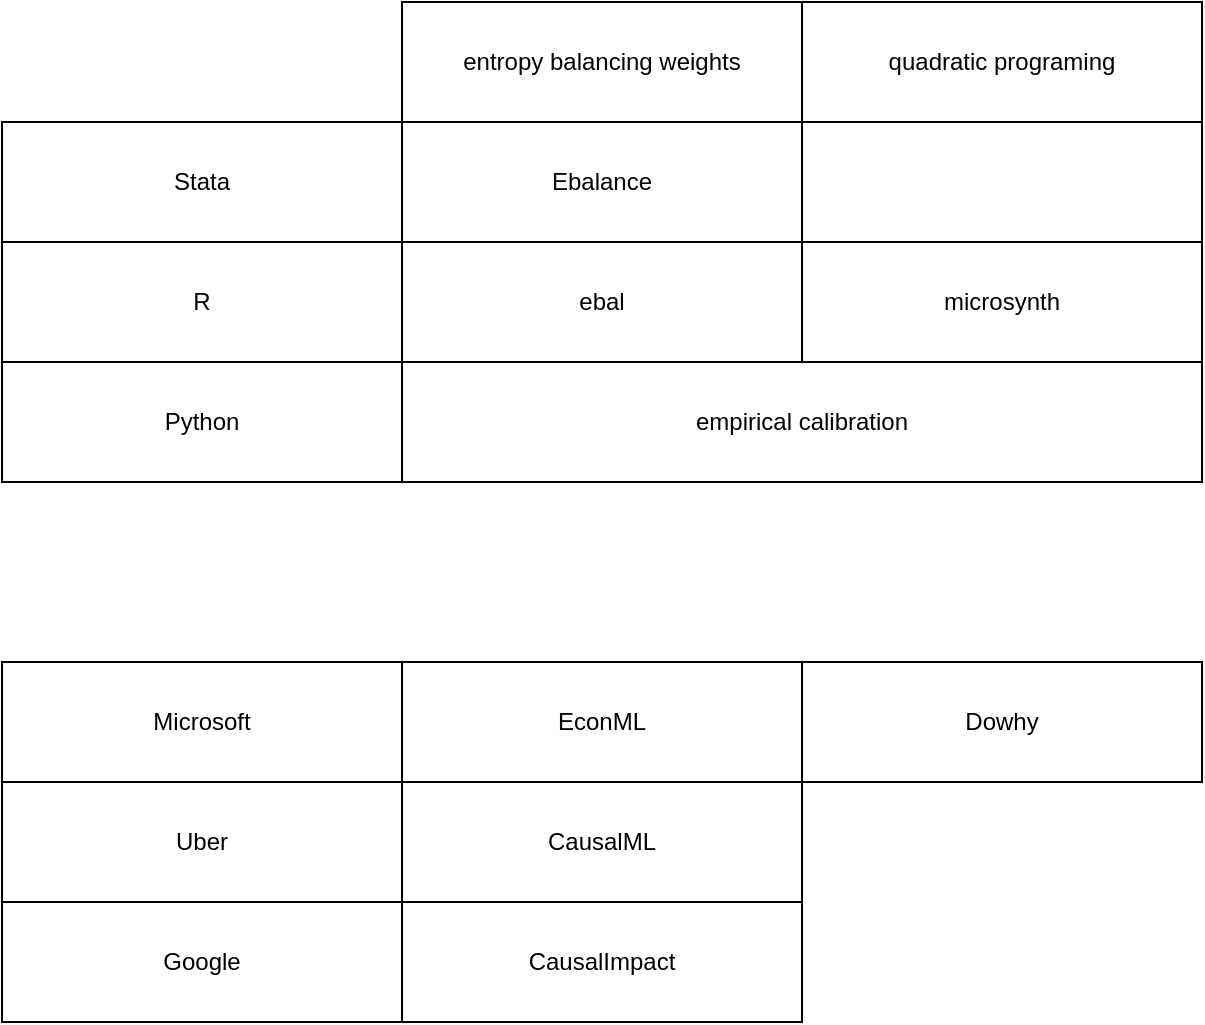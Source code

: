 <mxfile version="22.1.7" type="github">
  <diagram name="第 1 页" id="noB-A_sSmhuiChYV_2Bj">
    <mxGraphModel dx="1026" dy="654" grid="1" gridSize="10" guides="1" tooltips="1" connect="1" arrows="1" fold="1" page="1" pageScale="1" pageWidth="1200" pageHeight="1920" math="0" shadow="0">
      <root>
        <mxCell id="0" />
        <mxCell id="1" parent="0" />
        <mxCell id="0TtDDrjV-SnM6JWNpx1l-1" value="entropy balancing weights" style="rounded=0;whiteSpace=wrap;html=1;" vertex="1" parent="1">
          <mxGeometry x="300" y="140" width="200" height="60" as="geometry" />
        </mxCell>
        <mxCell id="0TtDDrjV-SnM6JWNpx1l-2" value="Ebalance" style="rounded=0;whiteSpace=wrap;html=1;" vertex="1" parent="1">
          <mxGeometry x="300" y="200" width="200" height="60" as="geometry" />
        </mxCell>
        <mxCell id="0TtDDrjV-SnM6JWNpx1l-3" value="ebal" style="rounded=0;whiteSpace=wrap;html=1;" vertex="1" parent="1">
          <mxGeometry x="300" y="260" width="200" height="60" as="geometry" />
        </mxCell>
        <mxCell id="0TtDDrjV-SnM6JWNpx1l-4" value="quadratic programing" style="rounded=0;whiteSpace=wrap;html=1;" vertex="1" parent="1">
          <mxGeometry x="500" y="140" width="200" height="60" as="geometry" />
        </mxCell>
        <mxCell id="0TtDDrjV-SnM6JWNpx1l-5" value="microsynth" style="rounded=0;whiteSpace=wrap;html=1;" vertex="1" parent="1">
          <mxGeometry x="500" y="260" width="200" height="60" as="geometry" />
        </mxCell>
        <mxCell id="0TtDDrjV-SnM6JWNpx1l-6" value="Stata" style="rounded=0;whiteSpace=wrap;html=1;" vertex="1" parent="1">
          <mxGeometry x="100" y="200" width="200" height="60" as="geometry" />
        </mxCell>
        <mxCell id="0TtDDrjV-SnM6JWNpx1l-7" value="R" style="rounded=0;whiteSpace=wrap;html=1;" vertex="1" parent="1">
          <mxGeometry x="100" y="260" width="200" height="60" as="geometry" />
        </mxCell>
        <mxCell id="0TtDDrjV-SnM6JWNpx1l-8" value="Python" style="rounded=0;whiteSpace=wrap;html=1;" vertex="1" parent="1">
          <mxGeometry x="100" y="320" width="200" height="60" as="geometry" />
        </mxCell>
        <mxCell id="0TtDDrjV-SnM6JWNpx1l-9" value="empirical calibration" style="rounded=0;whiteSpace=wrap;html=1;" vertex="1" parent="1">
          <mxGeometry x="300" y="320" width="400" height="60" as="geometry" />
        </mxCell>
        <mxCell id="0TtDDrjV-SnM6JWNpx1l-10" value="Microsoft" style="rounded=0;whiteSpace=wrap;html=1;" vertex="1" parent="1">
          <mxGeometry x="100" y="470" width="200" height="60" as="geometry" />
        </mxCell>
        <mxCell id="0TtDDrjV-SnM6JWNpx1l-11" value="Uber" style="rounded=0;whiteSpace=wrap;html=1;" vertex="1" parent="1">
          <mxGeometry x="100" y="530" width="200" height="60" as="geometry" />
        </mxCell>
        <mxCell id="0TtDDrjV-SnM6JWNpx1l-12" value="Google" style="rounded=0;whiteSpace=wrap;html=1;" vertex="1" parent="1">
          <mxGeometry x="100" y="590" width="200" height="60" as="geometry" />
        </mxCell>
        <mxCell id="0TtDDrjV-SnM6JWNpx1l-13" value="" style="rounded=0;whiteSpace=wrap;html=1;" vertex="1" parent="1">
          <mxGeometry x="500" y="200" width="200" height="60" as="geometry" />
        </mxCell>
        <mxCell id="0TtDDrjV-SnM6JWNpx1l-14" value="EconML" style="rounded=0;whiteSpace=wrap;html=1;" vertex="1" parent="1">
          <mxGeometry x="300" y="470" width="200" height="60" as="geometry" />
        </mxCell>
        <mxCell id="0TtDDrjV-SnM6JWNpx1l-15" value="Dowhy" style="rounded=0;whiteSpace=wrap;html=1;" vertex="1" parent="1">
          <mxGeometry x="500" y="470" width="200" height="60" as="geometry" />
        </mxCell>
        <mxCell id="0TtDDrjV-SnM6JWNpx1l-16" value="CausalML" style="rounded=0;whiteSpace=wrap;html=1;" vertex="1" parent="1">
          <mxGeometry x="300" y="530" width="200" height="60" as="geometry" />
        </mxCell>
        <mxCell id="0TtDDrjV-SnM6JWNpx1l-17" value="CausalImpact" style="rounded=0;whiteSpace=wrap;html=1;" vertex="1" parent="1">
          <mxGeometry x="300" y="590" width="200" height="60" as="geometry" />
        </mxCell>
      </root>
    </mxGraphModel>
  </diagram>
</mxfile>
